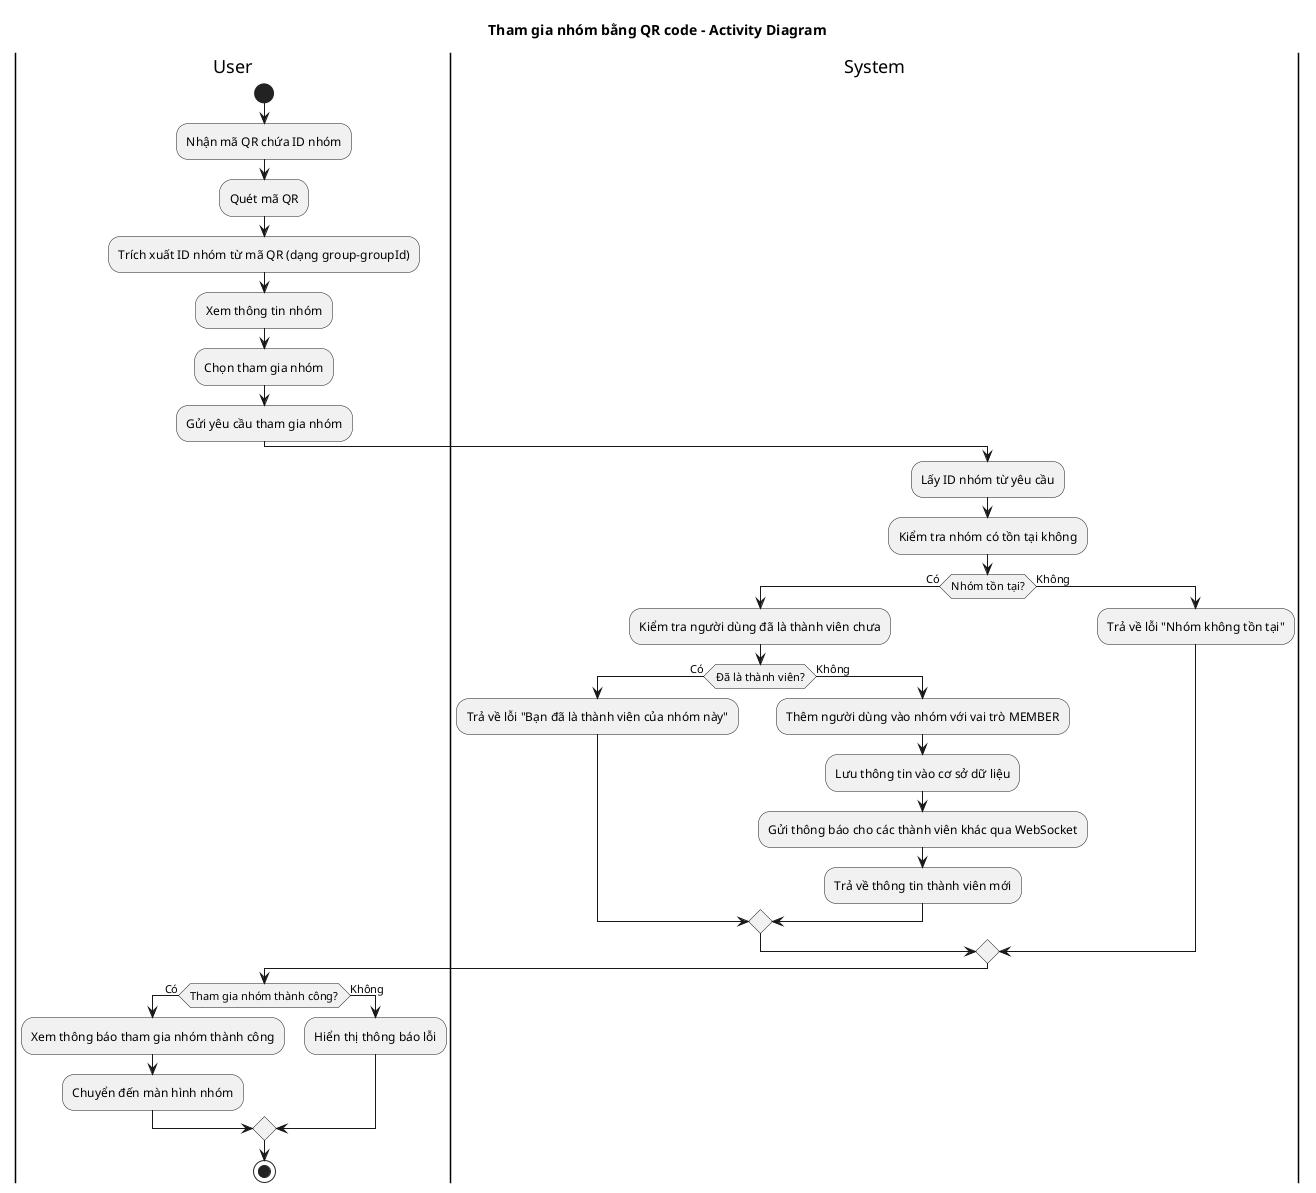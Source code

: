 @startuml Tham gia nhóm bằng QR code - Activity Diagram
title Tham gia nhóm bằng QR code - Activity Diagram

|User|
start
:Nhận mã QR chứa ID nhóm;
:Quét mã QR;
:Trích xuất ID nhóm từ mã QR (dạng group-groupId);
:Xem thông tin nhóm;
:Chọn tham gia nhóm;
:Gửi yêu cầu tham gia nhóm;

|System|
:Lấy ID nhóm từ yêu cầu;
:Kiểm tra nhóm có tồn tại không;

if (Nhóm tồn tại?) then (Có)
  :Kiểm tra người dùng đã là thành viên chưa;

  if (Đã là thành viên?) then (Có)
    :Trả về lỗi "Bạn đã là thành viên của nhóm này";
  else (Không)
    :Thêm người dùng vào nhóm với vai trò MEMBER;
    :Lưu thông tin vào cơ sở dữ liệu;
    :Gửi thông báo cho các thành viên khác qua WebSocket;
    :Trả về thông tin thành viên mới;
  endif
else (Không)
  :Trả về lỗi "Nhóm không tồn tại";
endif

|User|
if (Tham gia nhóm thành công?) then (Có)
  :Xem thông báo tham gia nhóm thành công;
  :Chuyển đến màn hình nhóm;
else (Không)
  :Hiển thị thông báo lỗi;
endif

stop
@enduml
